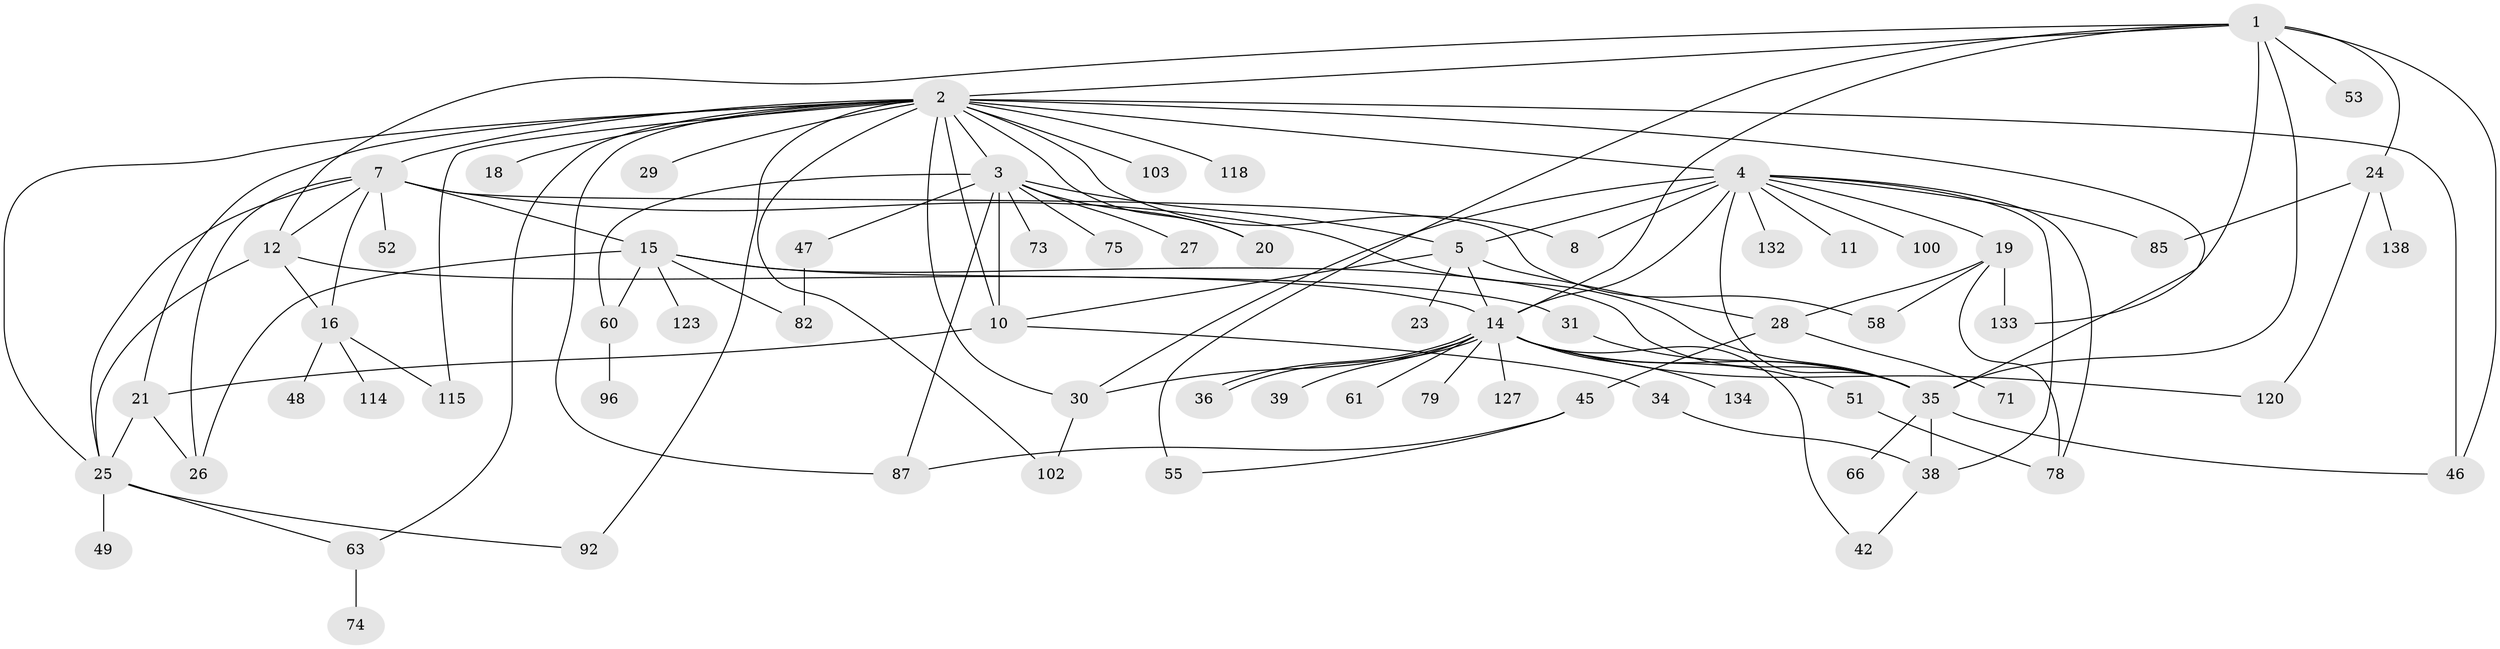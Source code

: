 // original degree distribution, {9: 0.02142857142857143, 23: 0.007142857142857143, 13: 0.014285714285714285, 8: 0.014285714285714285, 3: 0.15, 2: 0.24285714285714285, 5: 0.05, 1: 0.4142857142857143, 16: 0.007142857142857143, 4: 0.07142857142857142, 10: 0.007142857142857143}
// Generated by graph-tools (version 1.1) at 2025/14/03/09/25 04:14:39]
// undirected, 70 vertices, 115 edges
graph export_dot {
graph [start="1"]
  node [color=gray90,style=filled];
  1 [super="+22"];
  2;
  3 [super="+106+107"];
  4 [super="+65+9+68+59"];
  5 [super="+33+50+6"];
  7 [super="+41"];
  8;
  10;
  11;
  12 [super="+17+105"];
  14;
  15;
  16;
  18;
  19;
  20 [super="+86"];
  21 [super="+98"];
  23 [super="+56"];
  24 [super="+37"];
  25 [super="+67+128+126+44+62+77"];
  26 [super="+72"];
  27 [super="+69"];
  28 [super="+93+32+109"];
  29;
  30 [super="+54+130"];
  31 [super="+131"];
  34;
  35 [super="+40+129+104+125+88+91"];
  36 [super="+119"];
  38;
  39;
  42;
  45 [super="+83"];
  46 [super="+76"];
  47 [super="+113"];
  48;
  49;
  51 [super="+57+95"];
  52 [super="+81"];
  53;
  55;
  58;
  60 [super="+84"];
  61 [super="+90"];
  63 [super="+64+94"];
  66;
  71;
  73;
  74;
  75;
  78;
  79;
  82;
  85;
  87 [super="+124"];
  92;
  96;
  100;
  102 [super="+136+122"];
  103;
  114;
  115 [super="+121"];
  118;
  120;
  123;
  127;
  132;
  133;
  134;
  138;
  1 -- 2;
  1 -- 14;
  1 -- 53;
  1 -- 55;
  1 -- 133;
  1 -- 46;
  1 -- 35;
  1 -- 12;
  1 -- 24;
  2 -- 3;
  2 -- 4 [weight=2];
  2 -- 7;
  2 -- 8;
  2 -- 10;
  2 -- 18;
  2 -- 20;
  2 -- 25;
  2 -- 29;
  2 -- 35 [weight=2];
  2 -- 46;
  2 -- 63;
  2 -- 87;
  2 -- 92;
  2 -- 102;
  2 -- 103;
  2 -- 115;
  2 -- 118;
  2 -- 21;
  2 -- 30;
  3 -- 10;
  3 -- 20;
  3 -- 27;
  3 -- 47;
  3 -- 60;
  3 -- 73;
  3 -- 75;
  3 -- 87;
  3 -- 5 [weight=2];
  4 -- 5;
  4 -- 8;
  4 -- 11;
  4 -- 14;
  4 -- 19;
  4 -- 100;
  4 -- 132;
  4 -- 85;
  4 -- 38;
  4 -- 30;
  4 -- 35;
  4 -- 78;
  5 -- 10;
  5 -- 14;
  5 -- 23;
  5 -- 28;
  7 -- 12;
  7 -- 15;
  7 -- 16;
  7 -- 52;
  7 -- 58;
  7 -- 26;
  7 -- 35;
  7 -- 25;
  10 -- 21;
  10 -- 34;
  12 -- 16;
  12 -- 14;
  12 -- 25;
  14 -- 30;
  14 -- 36;
  14 -- 36;
  14 -- 39;
  14 -- 42;
  14 -- 51;
  14 -- 61;
  14 -- 79;
  14 -- 120;
  14 -- 127;
  14 -- 134;
  14 -- 35;
  15 -- 26;
  15 -- 31;
  15 -- 35 [weight=3];
  15 -- 82;
  15 -- 123;
  15 -- 60;
  16 -- 48;
  16 -- 114;
  16 -- 115;
  19 -- 58;
  19 -- 78;
  19 -- 133;
  19 -- 28;
  21 -- 25;
  21 -- 26;
  24 -- 85;
  24 -- 120;
  24 -- 138;
  25 -- 49;
  25 -- 92;
  25 -- 63;
  28 -- 45;
  28 -- 71;
  30 -- 102;
  31 -- 35;
  34 -- 38;
  35 -- 66;
  35 -- 38;
  35 -- 46;
  38 -- 42;
  45 -- 55;
  45 -- 87;
  47 -- 82;
  51 -- 78 [weight=2];
  60 -- 96;
  63 -- 74;
}
